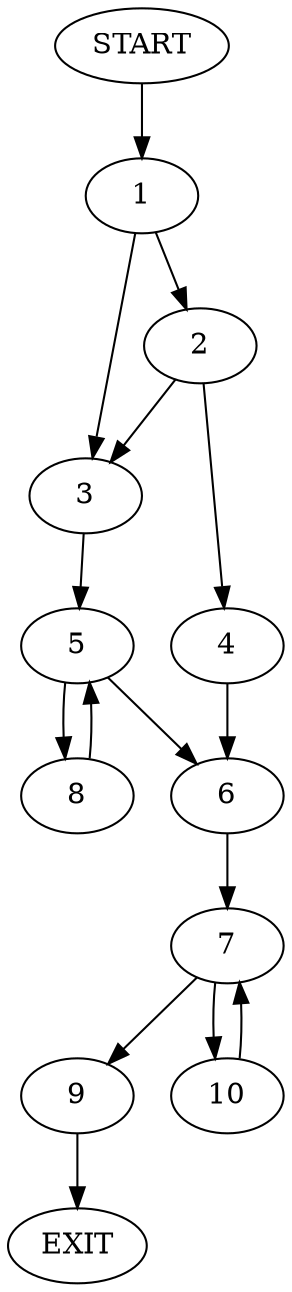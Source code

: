 digraph {
0 [label="START"]
11 [label="EXIT"]
0 -> 1
1 -> 2
1 -> 3
2 -> 4
2 -> 3
3 -> 5
4 -> 6
6 -> 7
5 -> 8
5 -> 6
8 -> 5
7 -> 9
7 -> 10
9 -> 11
10 -> 7
}
